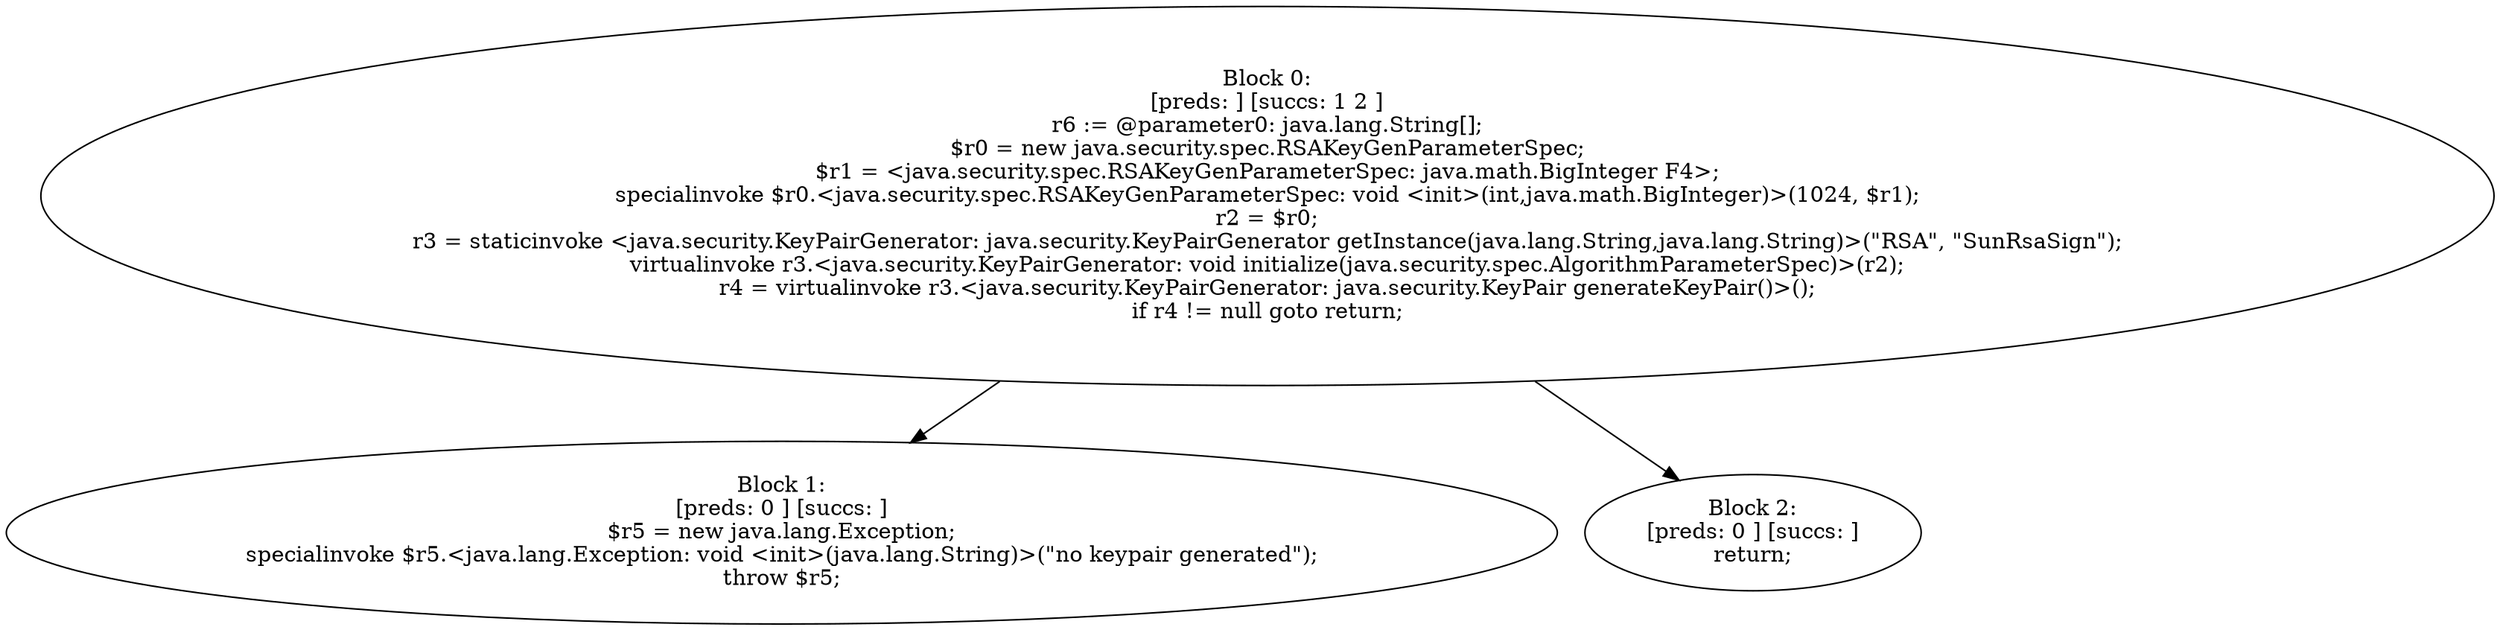 digraph "unitGraph" {
    "Block 0:
[preds: ] [succs: 1 2 ]
r6 := @parameter0: java.lang.String[];
$r0 = new java.security.spec.RSAKeyGenParameterSpec;
$r1 = <java.security.spec.RSAKeyGenParameterSpec: java.math.BigInteger F4>;
specialinvoke $r0.<java.security.spec.RSAKeyGenParameterSpec: void <init>(int,java.math.BigInteger)>(1024, $r1);
r2 = $r0;
r3 = staticinvoke <java.security.KeyPairGenerator: java.security.KeyPairGenerator getInstance(java.lang.String,java.lang.String)>(\"RSA\", \"SunRsaSign\");
virtualinvoke r3.<java.security.KeyPairGenerator: void initialize(java.security.spec.AlgorithmParameterSpec)>(r2);
r4 = virtualinvoke r3.<java.security.KeyPairGenerator: java.security.KeyPair generateKeyPair()>();
if r4 != null goto return;
"
    "Block 1:
[preds: 0 ] [succs: ]
$r5 = new java.lang.Exception;
specialinvoke $r5.<java.lang.Exception: void <init>(java.lang.String)>(\"no keypair generated\");
throw $r5;
"
    "Block 2:
[preds: 0 ] [succs: ]
return;
"
    "Block 0:
[preds: ] [succs: 1 2 ]
r6 := @parameter0: java.lang.String[];
$r0 = new java.security.spec.RSAKeyGenParameterSpec;
$r1 = <java.security.spec.RSAKeyGenParameterSpec: java.math.BigInteger F4>;
specialinvoke $r0.<java.security.spec.RSAKeyGenParameterSpec: void <init>(int,java.math.BigInteger)>(1024, $r1);
r2 = $r0;
r3 = staticinvoke <java.security.KeyPairGenerator: java.security.KeyPairGenerator getInstance(java.lang.String,java.lang.String)>(\"RSA\", \"SunRsaSign\");
virtualinvoke r3.<java.security.KeyPairGenerator: void initialize(java.security.spec.AlgorithmParameterSpec)>(r2);
r4 = virtualinvoke r3.<java.security.KeyPairGenerator: java.security.KeyPair generateKeyPair()>();
if r4 != null goto return;
"->"Block 1:
[preds: 0 ] [succs: ]
$r5 = new java.lang.Exception;
specialinvoke $r5.<java.lang.Exception: void <init>(java.lang.String)>(\"no keypair generated\");
throw $r5;
";
    "Block 0:
[preds: ] [succs: 1 2 ]
r6 := @parameter0: java.lang.String[];
$r0 = new java.security.spec.RSAKeyGenParameterSpec;
$r1 = <java.security.spec.RSAKeyGenParameterSpec: java.math.BigInteger F4>;
specialinvoke $r0.<java.security.spec.RSAKeyGenParameterSpec: void <init>(int,java.math.BigInteger)>(1024, $r1);
r2 = $r0;
r3 = staticinvoke <java.security.KeyPairGenerator: java.security.KeyPairGenerator getInstance(java.lang.String,java.lang.String)>(\"RSA\", \"SunRsaSign\");
virtualinvoke r3.<java.security.KeyPairGenerator: void initialize(java.security.spec.AlgorithmParameterSpec)>(r2);
r4 = virtualinvoke r3.<java.security.KeyPairGenerator: java.security.KeyPair generateKeyPair()>();
if r4 != null goto return;
"->"Block 2:
[preds: 0 ] [succs: ]
return;
";
}
